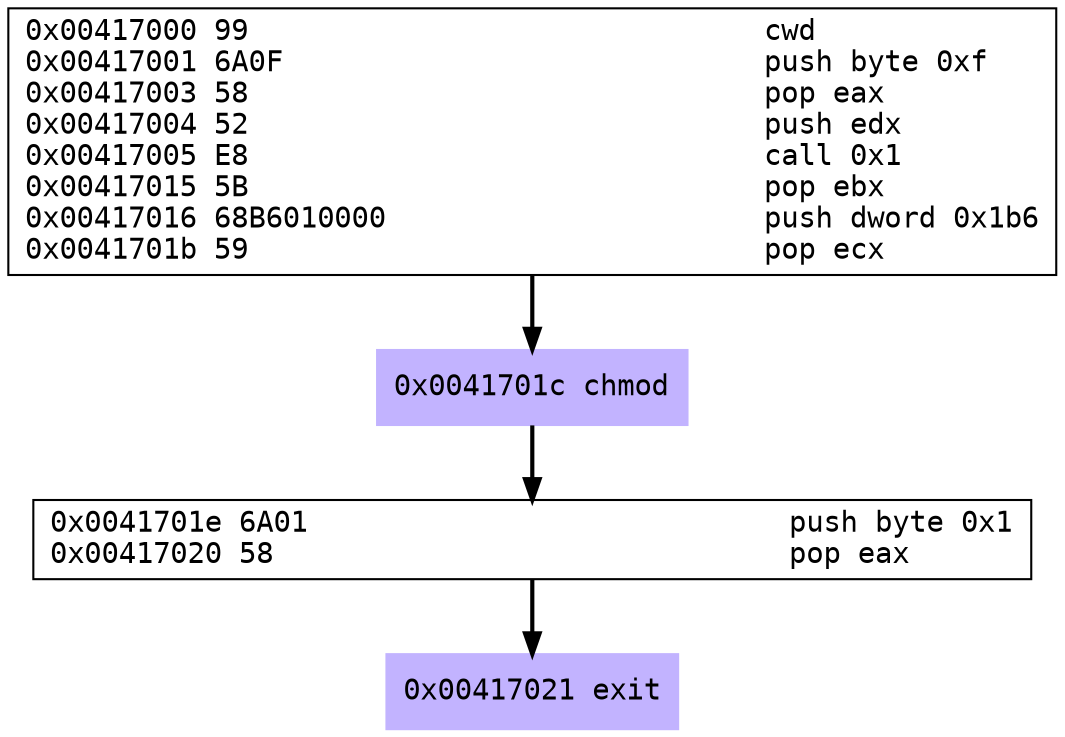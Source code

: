 digraph G {
	//rankdir=LR
	node [fontname=Courier, labeljust=r];
	 "0x8ade770" [shape=box, label = "0x00417000 99                              cwd \l0x00417001 6A0F                            push byte 0xf\l0x00417003 58                              pop eax\l0x00417004 52                              push edx\l0x00417005 E8                              call 0x1\l0x00417015 5B                              pop ebx\l0x00417016 68B6010000                      push dword 0x1b6\l0x0041701b 59                              pop ecx\l"]
	 "0x8ae0f30" [shape=box, style=filled, color=".7 .3 1.0", label = "0x0041701c chmod\l"]
	 "0x8ae1008" [shape=box, label = "0x0041701e 6A01                            push byte 0x1\l0x00417020 58                              pop eax\l"]
	 "0x8ae1208" [shape=box, style=filled, color=".7 .3 1.0", label = "0x00417021 exit\l"]
	 "0x8ade770" -> "0x8ae0f30" [style = bold ]
	 "0x8ae0f30" -> "0x8ae1008" [style = bold ]
	 "0x8ae1008" -> "0x8ae1208" [style = bold ]
}